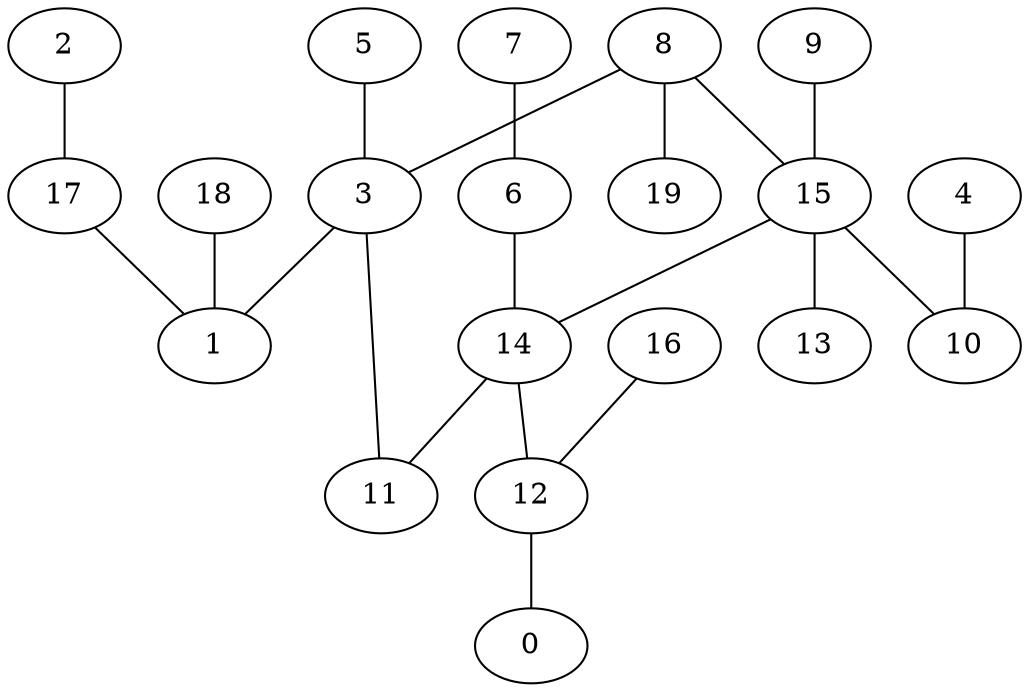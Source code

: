 digraph GG_graph {

subgraph G_graph {
edge [color = black]
"18" -> "1" [dir = none]
"2" -> "17" [dir = none]
"7" -> "6" [dir = none]
"17" -> "1" [dir = none]
"14" -> "12" [dir = none]
"4" -> "10" [dir = none]
"8" -> "19" [dir = none]
"8" -> "3" [dir = none]
"8" -> "15" [dir = none]
"12" -> "0" [dir = none]
"16" -> "12" [dir = none]
"3" -> "11" [dir = none]
"3" -> "1" [dir = none]
"5" -> "3" [dir = none]
"9" -> "15" [dir = none]
"6" -> "14" [dir = none]
"15" -> "13" [dir = none]
"15" -> "14" [dir = none]
"15" -> "10" [dir = none]
"14" -> "11" [dir = none]
}

}
